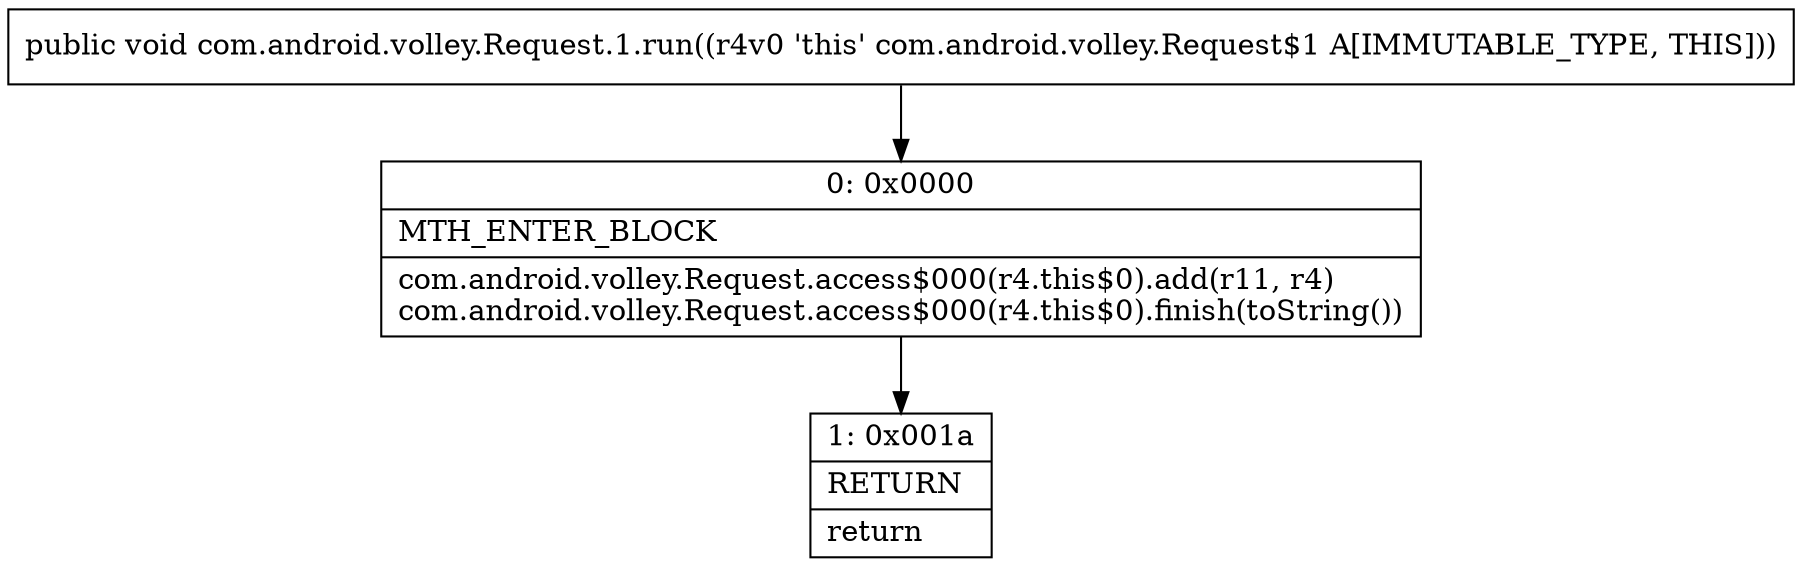 digraph "CFG forcom.android.volley.Request.1.run()V" {
Node_0 [shape=record,label="{0\:\ 0x0000|MTH_ENTER_BLOCK\l|com.android.volley.Request.access$000(r4.this$0).add(r11, r4)\lcom.android.volley.Request.access$000(r4.this$0).finish(toString())\l}"];
Node_1 [shape=record,label="{1\:\ 0x001a|RETURN\l|return\l}"];
MethodNode[shape=record,label="{public void com.android.volley.Request.1.run((r4v0 'this' com.android.volley.Request$1 A[IMMUTABLE_TYPE, THIS])) }"];
MethodNode -> Node_0;
Node_0 -> Node_1;
}

